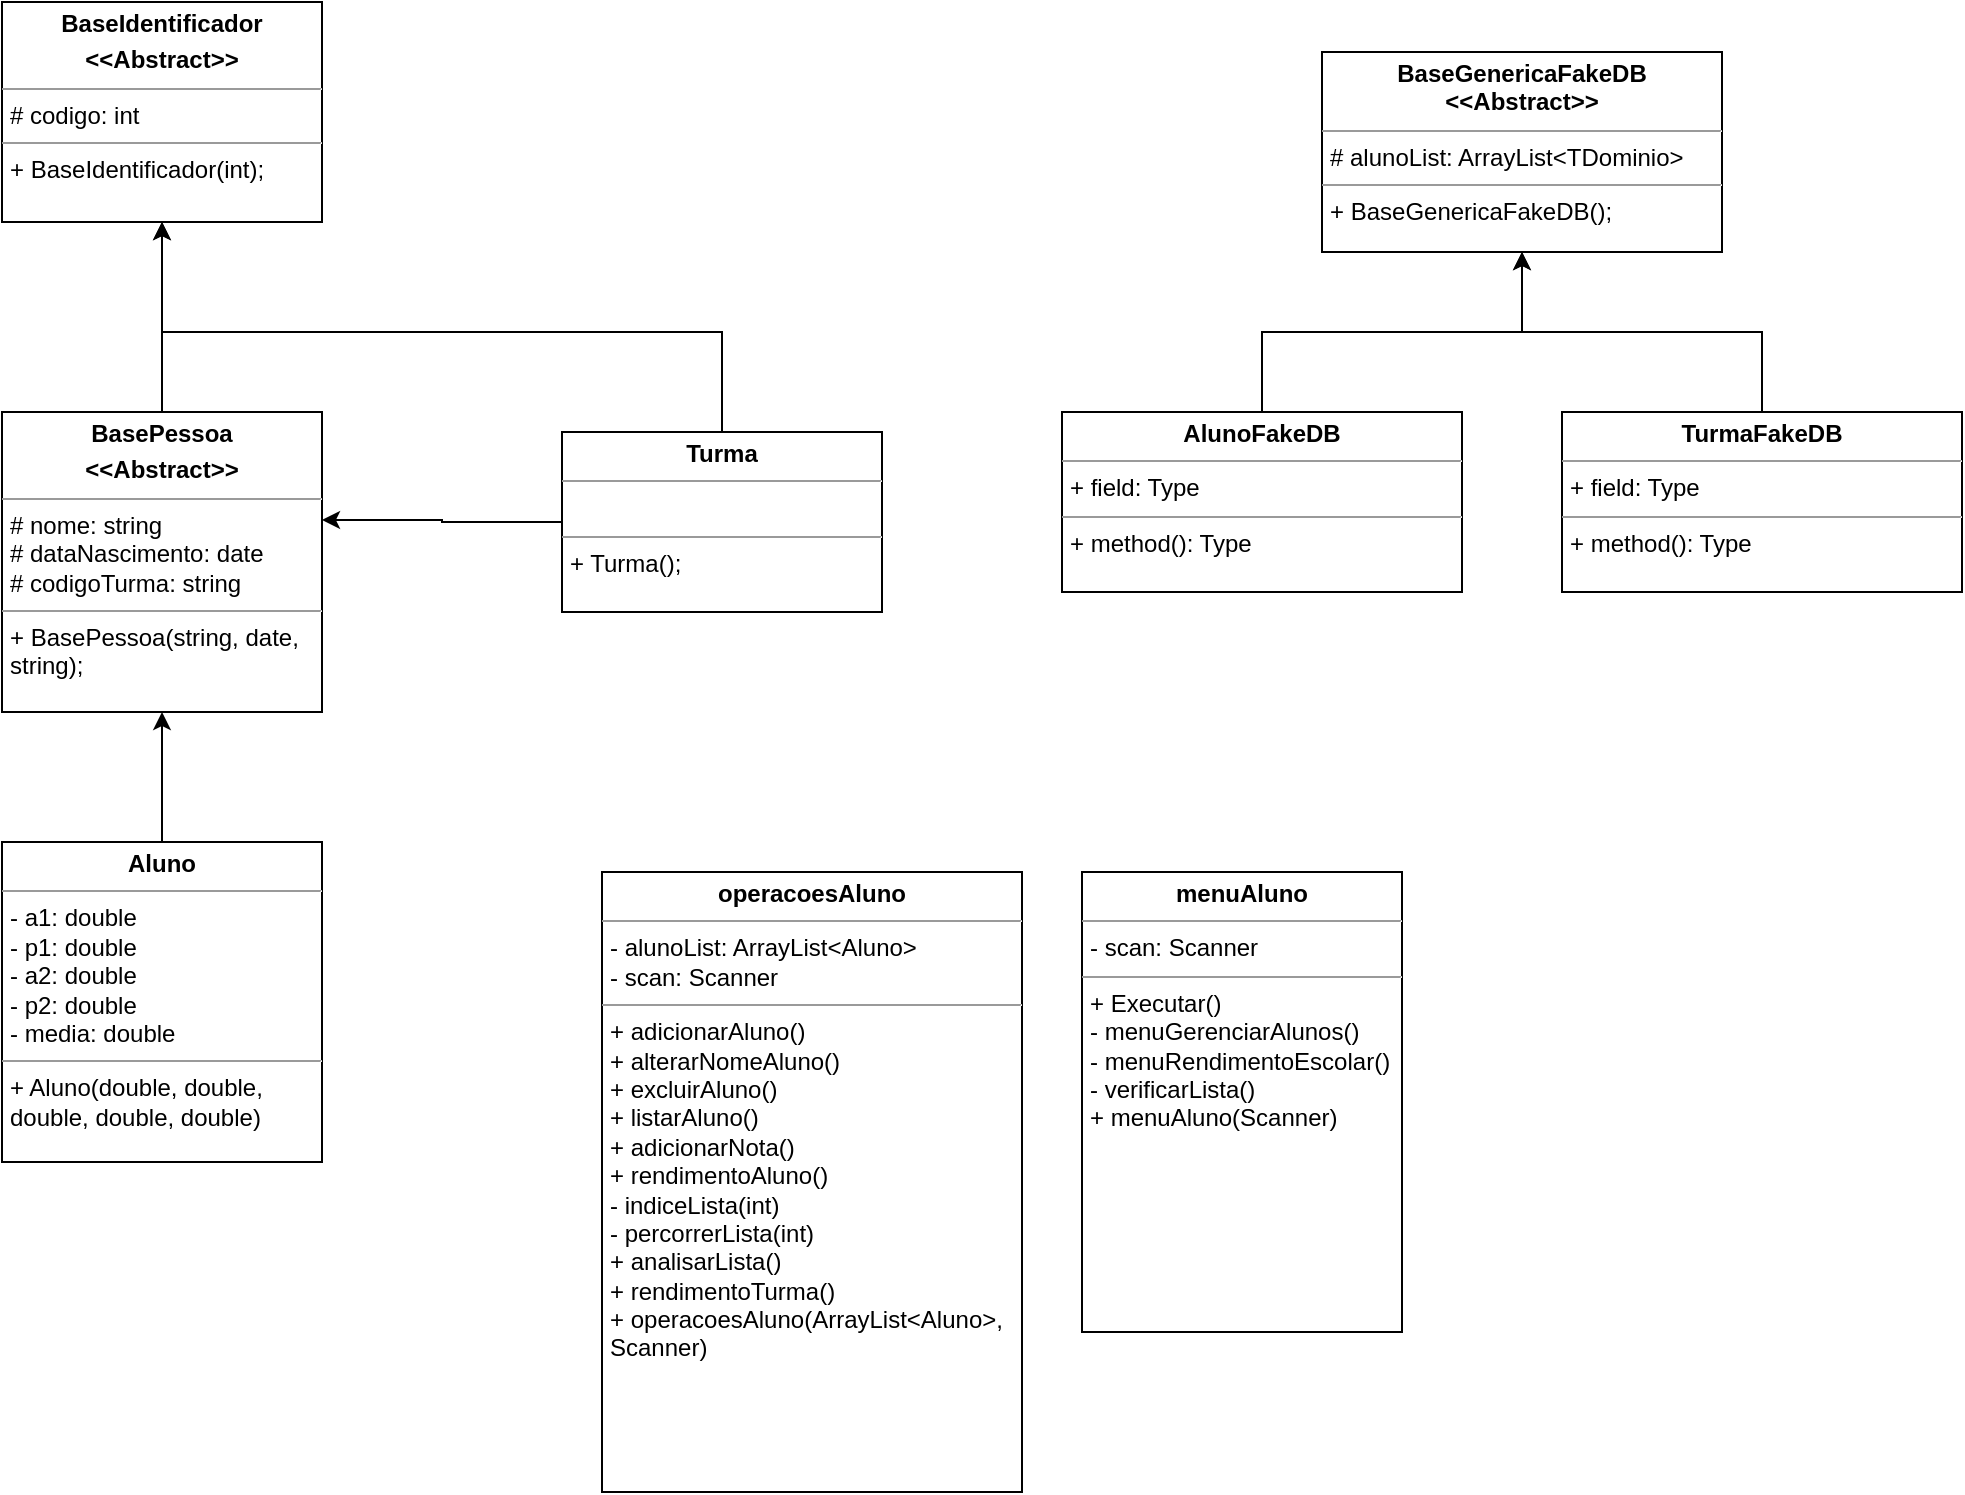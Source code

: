 <mxfile version="22.1.3" type="github">
  <diagram name="Página-1" id="wqmnxTMDN_DJL9v0hl_H">
    <mxGraphModel dx="749" dy="811" grid="1" gridSize="10" guides="1" tooltips="1" connect="1" arrows="1" fold="1" page="1" pageScale="1" pageWidth="827" pageHeight="1169" math="0" shadow="0">
      <root>
        <mxCell id="0" />
        <mxCell id="1" parent="0" />
        <mxCell id="b5QqppBtH6TACXZcsqyk-5" value="" style="edgeStyle=orthogonalEdgeStyle;rounded=0;orthogonalLoop=1;jettySize=auto;html=1;" edge="1" parent="1" source="DGv5DEUsmyDFxM-f2YHq-1" target="b5QqppBtH6TACXZcsqyk-2">
          <mxGeometry relative="1" as="geometry" />
        </mxCell>
        <mxCell id="DGv5DEUsmyDFxM-f2YHq-1" value="&lt;p style=&quot;margin:0px;margin-top:4px;text-align:center;&quot;&gt;&lt;b&gt;Aluno&lt;/b&gt;&lt;/p&gt;&lt;hr size=&quot;1&quot;&gt;&lt;p style=&quot;margin:0px;margin-left:4px;&quot;&gt;&lt;span style=&quot;background-color: initial;&quot;&gt;- a1: double&lt;/span&gt;&lt;br&gt;&lt;/p&gt;&lt;p style=&quot;margin:0px;margin-left:4px;&quot;&gt;- p1: double&lt;/p&gt;&lt;p style=&quot;margin:0px;margin-left:4px;&quot;&gt;- a2: double&lt;/p&gt;&lt;p style=&quot;margin:0px;margin-left:4px;&quot;&gt;- p2: double&lt;/p&gt;&lt;p style=&quot;margin:0px;margin-left:4px;&quot;&gt;- media: double&lt;/p&gt;&lt;hr size=&quot;1&quot;&gt;&lt;p style=&quot;margin:0px;margin-left:4px;&quot;&gt;+ Aluno(double, double, double, double, double)&lt;/p&gt;&lt;p style=&quot;margin:0px;margin-left:4px;&quot;&gt;&lt;br&gt;&lt;/p&gt;&lt;p style=&quot;margin:0px;margin-left:4px;&quot;&gt;&lt;br&gt;&lt;/p&gt;" style="verticalAlign=top;align=left;overflow=fill;fontSize=12;fontFamily=Helvetica;html=1;whiteSpace=wrap;" parent="1" vertex="1">
          <mxGeometry x="100" y="425" width="160" height="160" as="geometry" />
        </mxCell>
        <mxCell id="DGv5DEUsmyDFxM-f2YHq-2" value="&lt;p style=&quot;margin:0px;margin-top:4px;text-align:center;&quot;&gt;&lt;b&gt;menuAluno&lt;/b&gt;&lt;/p&gt;&lt;hr size=&quot;1&quot;&gt;&lt;p style=&quot;margin:0px;margin-left:4px;&quot;&gt;- scan: Scanner&lt;/p&gt;&lt;hr size=&quot;1&quot;&gt;&lt;p style=&quot;margin:0px;margin-left:4px;&quot;&gt;+ Executar()&lt;/p&gt;&lt;p style=&quot;margin:0px;margin-left:4px;&quot;&gt;- menuGerenciarAlunos()&lt;/p&gt;&lt;p style=&quot;margin:0px;margin-left:4px;&quot;&gt;- menuRendimentoEscolar()&lt;/p&gt;&lt;p style=&quot;margin:0px;margin-left:4px;&quot;&gt;- verificarLista()&lt;/p&gt;&lt;p style=&quot;margin:0px;margin-left:4px;&quot;&gt;+ menuAluno(Scanner)&lt;/p&gt;" style="verticalAlign=top;align=left;overflow=fill;fontSize=12;fontFamily=Helvetica;html=1;whiteSpace=wrap;" parent="1" vertex="1">
          <mxGeometry x="640" y="440" width="160" height="230" as="geometry" />
        </mxCell>
        <mxCell id="DGv5DEUsmyDFxM-f2YHq-3" value="&lt;p style=&quot;margin:0px;margin-top:4px;text-align:center;&quot;&gt;&lt;b&gt;operacoesAluno&lt;/b&gt;&lt;/p&gt;&lt;hr size=&quot;1&quot;&gt;&lt;p style=&quot;margin:0px;margin-left:4px;&quot;&gt;- alunoList: ArrayList&amp;lt;Aluno&amp;gt;&lt;/p&gt;&lt;p style=&quot;margin:0px;margin-left:4px;&quot;&gt;- scan: Scanner&lt;/p&gt;&lt;hr size=&quot;1&quot;&gt;&lt;p style=&quot;margin:0px;margin-left:4px;&quot;&gt;+ adicionarAluno()&lt;/p&gt;&lt;p style=&quot;margin:0px;margin-left:4px;&quot;&gt;+ alterarNomeAluno()&lt;/p&gt;&lt;p style=&quot;margin:0px;margin-left:4px;&quot;&gt;+ excluirAluno()&lt;/p&gt;&lt;p style=&quot;margin:0px;margin-left:4px;&quot;&gt;+ listarAluno()&lt;/p&gt;&lt;p style=&quot;margin:0px;margin-left:4px;&quot;&gt;+ adicionarNota()&lt;/p&gt;&lt;p style=&quot;margin:0px;margin-left:4px;&quot;&gt;+ rendimentoAluno()&lt;/p&gt;&lt;p style=&quot;margin:0px;margin-left:4px;&quot;&gt;- indiceLista(int)&lt;/p&gt;&lt;p style=&quot;margin:0px;margin-left:4px;&quot;&gt;- percorrerLista(int)&lt;/p&gt;&lt;p style=&quot;margin:0px;margin-left:4px;&quot;&gt;+ analisarLista()&lt;/p&gt;&lt;p style=&quot;margin:0px;margin-left:4px;&quot;&gt;+ rendimentoTurma()&lt;/p&gt;&lt;p style=&quot;margin:0px;margin-left:4px;&quot;&gt;+ operacoesAluno(ArrayList&amp;lt;Aluno&amp;gt;,&lt;/p&gt;&lt;p style=&quot;margin:0px;margin-left:4px;&quot;&gt;Scanner)&lt;/p&gt;" style="verticalAlign=top;align=left;overflow=fill;fontSize=12;fontFamily=Helvetica;html=1;whiteSpace=wrap;" parent="1" vertex="1">
          <mxGeometry x="400" y="440" width="210" height="310" as="geometry" />
        </mxCell>
        <mxCell id="b5QqppBtH6TACXZcsqyk-1" value="&lt;p style=&quot;margin:0px;margin-top:4px;text-align:center;&quot;&gt;&lt;b&gt;BaseIdentificador&lt;/b&gt;&lt;/p&gt;&lt;p style=&quot;margin:0px;margin-top:4px;text-align:center;&quot;&gt;&lt;b&gt;&amp;lt;&amp;lt;Abstract&amp;gt;&amp;gt;&lt;/b&gt;&lt;/p&gt;&lt;hr size=&quot;1&quot;&gt;&lt;p style=&quot;margin:0px;margin-left:4px;&quot;&gt;# codigo: int&lt;/p&gt;&lt;hr size=&quot;1&quot;&gt;&lt;p style=&quot;margin:0px;margin-left:4px;&quot;&gt;+ BaseIdentificador(int);&lt;/p&gt;" style="verticalAlign=top;align=left;overflow=fill;fontSize=12;fontFamily=Helvetica;html=1;whiteSpace=wrap;" vertex="1" parent="1">
          <mxGeometry x="100" y="5" width="160" height="110" as="geometry" />
        </mxCell>
        <mxCell id="b5QqppBtH6TACXZcsqyk-4" value="" style="edgeStyle=orthogonalEdgeStyle;rounded=0;orthogonalLoop=1;jettySize=auto;html=1;" edge="1" parent="1" source="b5QqppBtH6TACXZcsqyk-2" target="b5QqppBtH6TACXZcsqyk-1">
          <mxGeometry relative="1" as="geometry" />
        </mxCell>
        <mxCell id="b5QqppBtH6TACXZcsqyk-2" value="&lt;p style=&quot;margin:0px;margin-top:4px;text-align:center;&quot;&gt;&lt;b&gt;BasePessoa&lt;/b&gt;&lt;/p&gt;&lt;p style=&quot;margin:0px;margin-top:4px;text-align:center;&quot;&gt;&lt;b&gt;&amp;lt;&amp;lt;Abstract&amp;gt;&amp;gt;&lt;/b&gt;&lt;/p&gt;&lt;hr size=&quot;1&quot;&gt;&lt;p style=&quot;margin:0px;margin-left:4px;&quot;&gt;# nome: string&lt;/p&gt;&lt;p style=&quot;margin:0px;margin-left:4px;&quot;&gt;# dataNascimento: date&lt;/p&gt;&lt;p style=&quot;margin:0px;margin-left:4px;&quot;&gt;# codigoTurma: string&lt;/p&gt;&lt;hr size=&quot;1&quot;&gt;&lt;p style=&quot;margin:0px;margin-left:4px;&quot;&gt;+ BasePessoa(string, date, string);&lt;/p&gt;" style="verticalAlign=top;align=left;overflow=fill;fontSize=12;fontFamily=Helvetica;html=1;whiteSpace=wrap;" vertex="1" parent="1">
          <mxGeometry x="100" y="210" width="160" height="150" as="geometry" />
        </mxCell>
        <mxCell id="b5QqppBtH6TACXZcsqyk-6" style="edgeStyle=orthogonalEdgeStyle;rounded=0;orthogonalLoop=1;jettySize=auto;html=1;entryX=0.5;entryY=1;entryDx=0;entryDy=0;" edge="1" parent="1" source="b5QqppBtH6TACXZcsqyk-3" target="b5QqppBtH6TACXZcsqyk-1">
          <mxGeometry relative="1" as="geometry">
            <Array as="points">
              <mxPoint x="460" y="170" />
              <mxPoint x="180" y="170" />
            </Array>
          </mxGeometry>
        </mxCell>
        <mxCell id="b5QqppBtH6TACXZcsqyk-3" value="&lt;p style=&quot;margin:0px;margin-top:4px;text-align:center;&quot;&gt;&lt;b&gt;Turma&lt;/b&gt;&lt;/p&gt;&lt;hr size=&quot;1&quot;&gt;&lt;p style=&quot;margin:0px;margin-left:4px;&quot;&gt;&lt;br&gt;&lt;/p&gt;&lt;hr size=&quot;1&quot;&gt;&lt;p style=&quot;margin:0px;margin-left:4px;&quot;&gt;+ Turma();&lt;/p&gt;" style="verticalAlign=top;align=left;overflow=fill;fontSize=12;fontFamily=Helvetica;html=1;whiteSpace=wrap;" vertex="1" parent="1">
          <mxGeometry x="380" y="220" width="160" height="90" as="geometry" />
        </mxCell>
        <mxCell id="b5QqppBtH6TACXZcsqyk-7" style="edgeStyle=orthogonalEdgeStyle;rounded=0;orthogonalLoop=1;jettySize=auto;html=1;entryX=1;entryY=0.36;entryDx=0;entryDy=0;entryPerimeter=0;" edge="1" parent="1" source="b5QqppBtH6TACXZcsqyk-3" target="b5QqppBtH6TACXZcsqyk-2">
          <mxGeometry relative="1" as="geometry" />
        </mxCell>
        <mxCell id="b5QqppBtH6TACXZcsqyk-8" value="&lt;p style=&quot;margin:0px;margin-top:4px;text-align:center;&quot;&gt;&lt;b&gt;BaseGenericaFakeDB&lt;br&gt;&amp;lt;&amp;lt;Abstract&amp;gt;&amp;gt;&lt;/b&gt;&lt;/p&gt;&lt;hr size=&quot;1&quot;&gt;&lt;p style=&quot;margin:0px;margin-left:4px;&quot;&gt;# alunoList: ArrayList&amp;lt;TDominio&amp;gt;&lt;/p&gt;&lt;hr size=&quot;1&quot;&gt;&lt;p style=&quot;margin:0px;margin-left:4px;&quot;&gt;+ BaseGenericaFakeDB();&lt;/p&gt;" style="verticalAlign=top;align=left;overflow=fill;fontSize=12;fontFamily=Helvetica;html=1;whiteSpace=wrap;" vertex="1" parent="1">
          <mxGeometry x="760" y="30" width="200" height="100" as="geometry" />
        </mxCell>
        <mxCell id="b5QqppBtH6TACXZcsqyk-10" value="" style="edgeStyle=orthogonalEdgeStyle;rounded=0;orthogonalLoop=1;jettySize=auto;html=1;" edge="1" parent="1" source="b5QqppBtH6TACXZcsqyk-9" target="b5QqppBtH6TACXZcsqyk-8">
          <mxGeometry relative="1" as="geometry" />
        </mxCell>
        <mxCell id="b5QqppBtH6TACXZcsqyk-9" value="&lt;p style=&quot;margin:0px;margin-top:4px;text-align:center;&quot;&gt;&lt;b&gt;AlunoFakeDB&lt;/b&gt;&lt;/p&gt;&lt;hr size=&quot;1&quot;&gt;&lt;p style=&quot;margin:0px;margin-left:4px;&quot;&gt;+ field: Type&lt;/p&gt;&lt;hr size=&quot;1&quot;&gt;&lt;p style=&quot;margin:0px;margin-left:4px;&quot;&gt;+ method(): Type&lt;/p&gt;" style="verticalAlign=top;align=left;overflow=fill;fontSize=12;fontFamily=Helvetica;html=1;whiteSpace=wrap;" vertex="1" parent="1">
          <mxGeometry x="630" y="210" width="200" height="90" as="geometry" />
        </mxCell>
        <mxCell id="b5QqppBtH6TACXZcsqyk-12" style="edgeStyle=orthogonalEdgeStyle;rounded=0;orthogonalLoop=1;jettySize=auto;html=1;" edge="1" parent="1" source="b5QqppBtH6TACXZcsqyk-11" target="b5QqppBtH6TACXZcsqyk-8">
          <mxGeometry relative="1" as="geometry" />
        </mxCell>
        <mxCell id="b5QqppBtH6TACXZcsqyk-11" value="&lt;p style=&quot;margin:0px;margin-top:4px;text-align:center;&quot;&gt;&lt;b&gt;TurmaFakeDB&lt;/b&gt;&lt;/p&gt;&lt;hr size=&quot;1&quot;&gt;&lt;p style=&quot;margin:0px;margin-left:4px;&quot;&gt;+ field: Type&lt;/p&gt;&lt;hr size=&quot;1&quot;&gt;&lt;p style=&quot;margin:0px;margin-left:4px;&quot;&gt;+ method(): Type&lt;/p&gt;" style="verticalAlign=top;align=left;overflow=fill;fontSize=12;fontFamily=Helvetica;html=1;whiteSpace=wrap;" vertex="1" parent="1">
          <mxGeometry x="880" y="210" width="200" height="90" as="geometry" />
        </mxCell>
      </root>
    </mxGraphModel>
  </diagram>
</mxfile>
